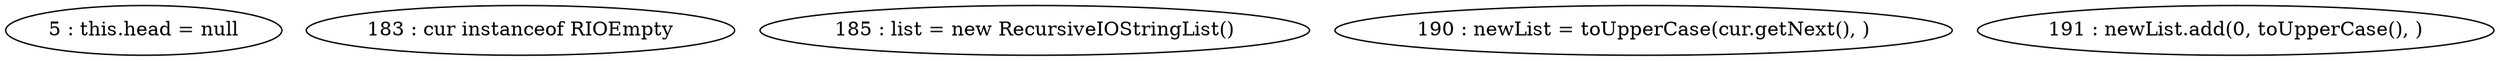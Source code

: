 digraph G {
"5 : this.head = null"
"183 : cur instanceof RIOEmpty"
"185 : list = new RecursiveIOStringList()"
"190 : newList = toUpperCase(cur.getNext(), )"
"191 : newList.add(0, toUpperCase(), )"
}